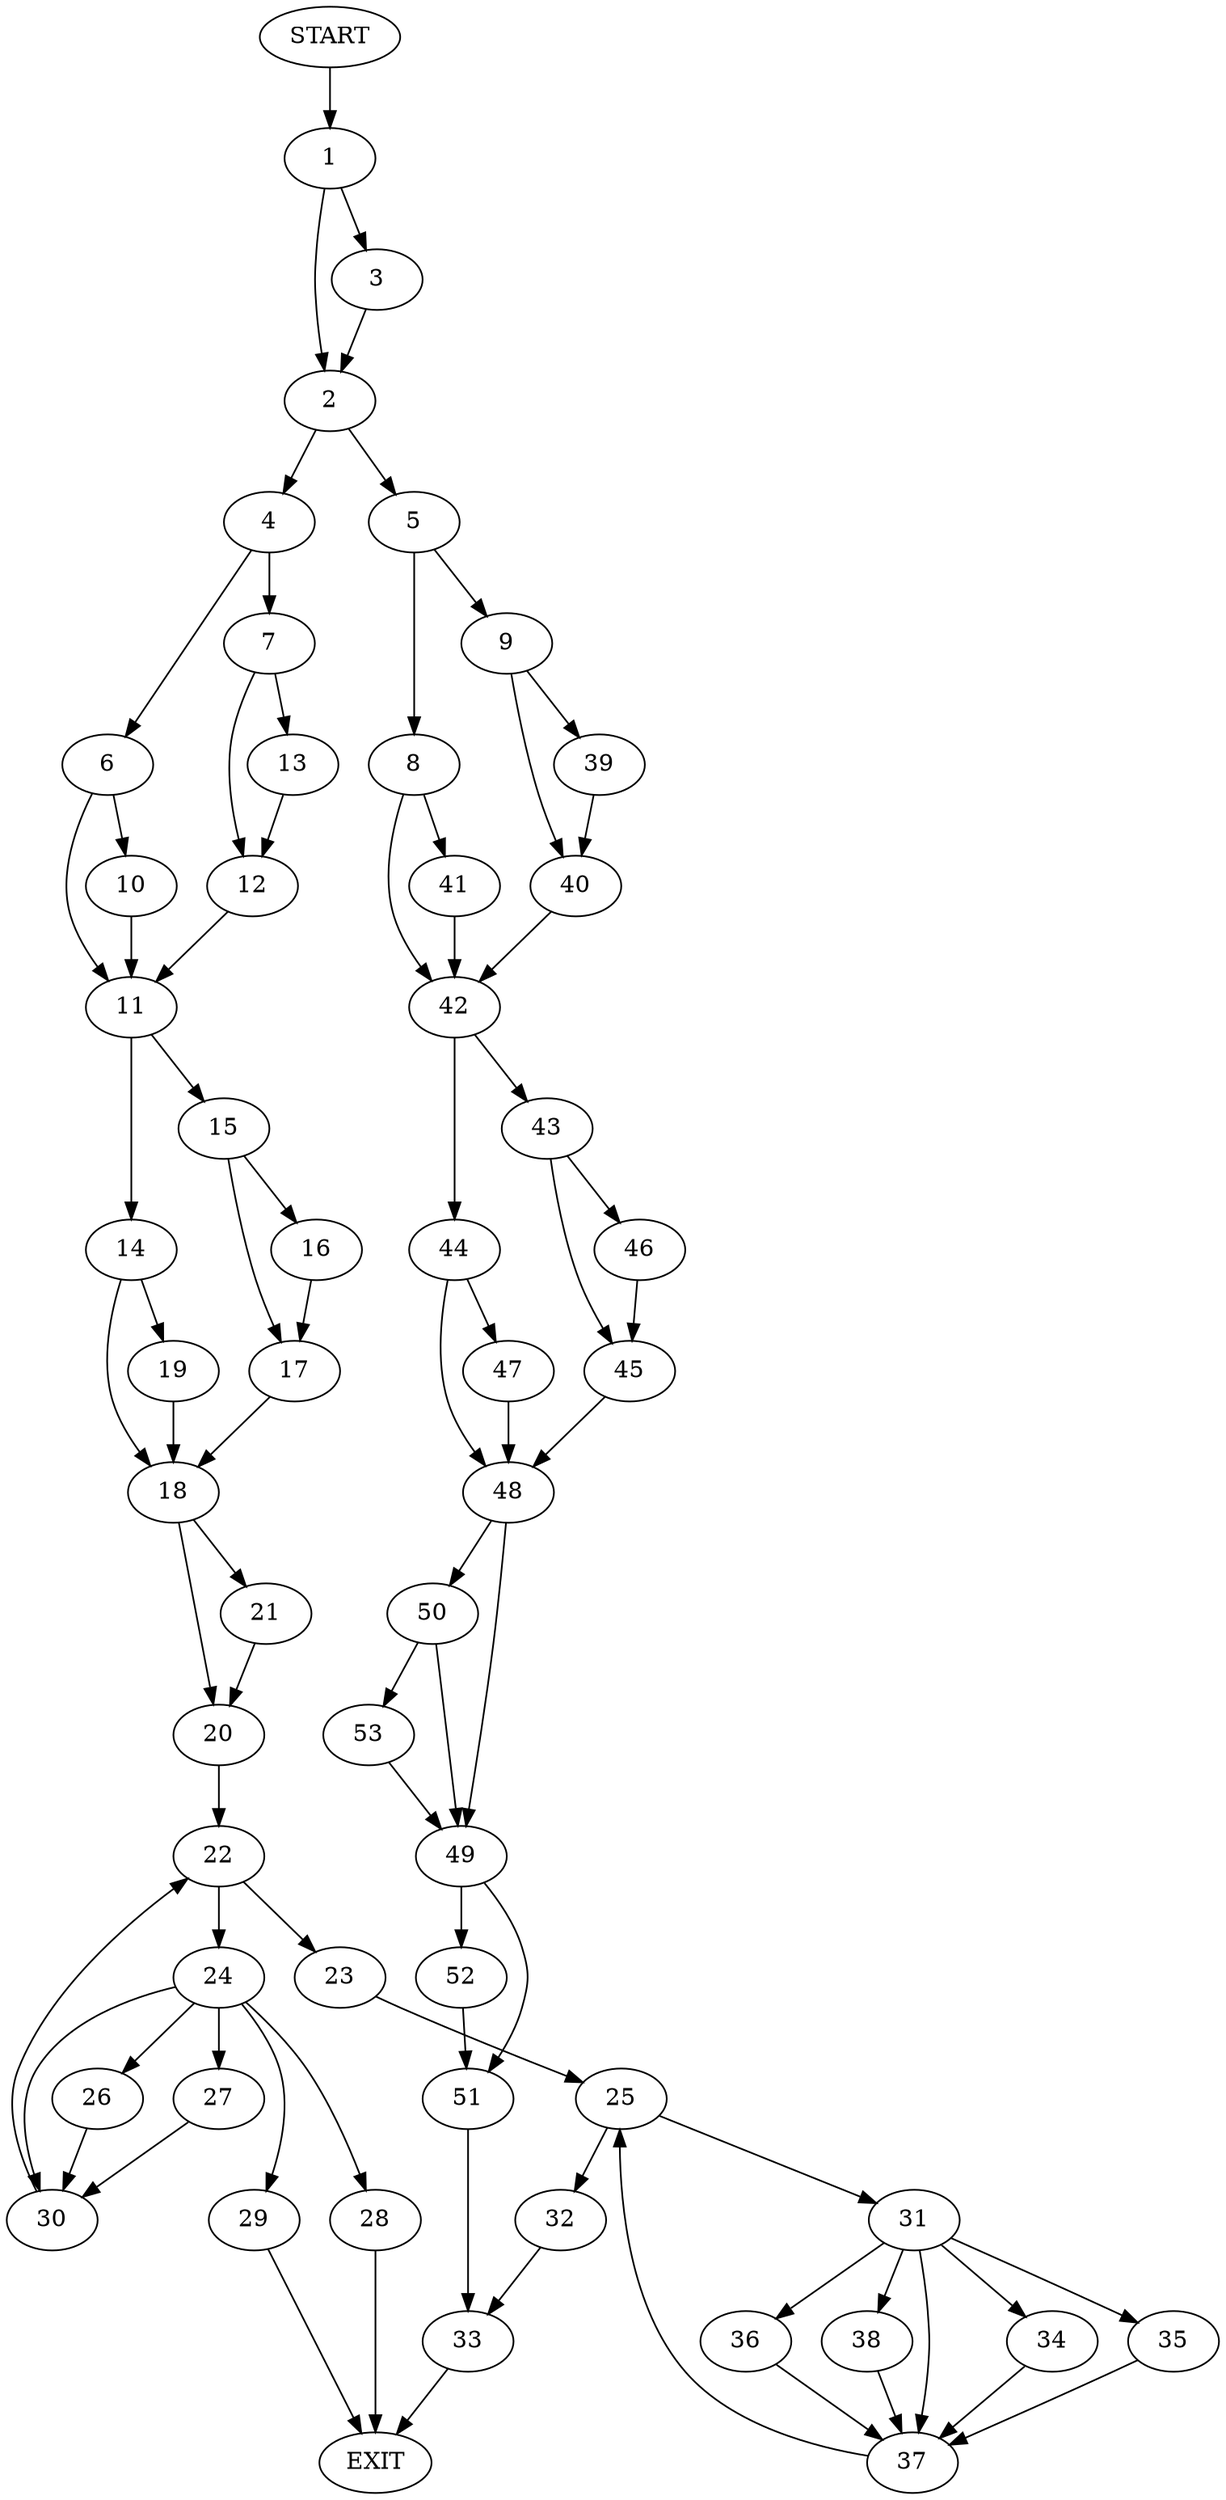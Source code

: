 digraph {
0 [label="START"]
54 [label="EXIT"]
0 -> 1
1 -> 2
1 -> 3
3 -> 2
2 -> 4
2 -> 5
4 -> 6
4 -> 7
5 -> 8
5 -> 9
6 -> 10
6 -> 11
7 -> 12
7 -> 13
12 -> 11
13 -> 12
11 -> 14
11 -> 15
10 -> 11
15 -> 16
15 -> 17
14 -> 18
14 -> 19
16 -> 17
17 -> 18
18 -> 20
18 -> 21
19 -> 18
20 -> 22
21 -> 20
22 -> 23
22 -> 24
23 -> 25
24 -> 26
24 -> 27
24 -> 28
24 -> 29
24 -> 30
30 -> 22
26 -> 30
29 -> 54
27 -> 30
28 -> 54
25 -> 31
25 -> 32
32 -> 33
31 -> 34
31 -> 35
31 -> 36
31 -> 37
31 -> 38
36 -> 37
35 -> 37
34 -> 37
38 -> 37
37 -> 25
33 -> 54
9 -> 39
9 -> 40
8 -> 41
8 -> 42
39 -> 40
40 -> 42
42 -> 43
42 -> 44
41 -> 42
43 -> 45
43 -> 46
44 -> 47
44 -> 48
46 -> 45
45 -> 48
48 -> 49
48 -> 50
47 -> 48
49 -> 51
49 -> 52
50 -> 49
50 -> 53
53 -> 49
52 -> 51
51 -> 33
}

